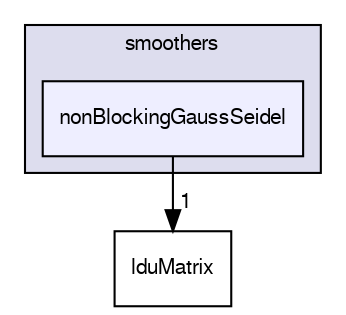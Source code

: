 digraph "src/OpenFOAM/matrices/lduMatrix/smoothers/nonBlockingGaussSeidel" {
  bgcolor=transparent;
  compound=true
  node [ fontsize="10", fontname="FreeSans"];
  edge [ labelfontsize="10", labelfontname="FreeSans"];
  subgraph clusterdir_27bacb8e19b5862d96d869422b2be03b {
    graph [ bgcolor="#ddddee", pencolor="black", label="smoothers" fontname="FreeSans", fontsize="10", URL="dir_27bacb8e19b5862d96d869422b2be03b.html"]
  dir_f361bf36185ffd41c66b4ccde1b1177a [shape=box, label="nonBlockingGaussSeidel", style="filled", fillcolor="#eeeeff", pencolor="black", URL="dir_f361bf36185ffd41c66b4ccde1b1177a.html"];
  }
  dir_1ce70feb2b06c30ebd4091245573b99e [shape=box label="lduMatrix" URL="dir_1ce70feb2b06c30ebd4091245573b99e.html"];
  dir_f361bf36185ffd41c66b4ccde1b1177a->dir_1ce70feb2b06c30ebd4091245573b99e [headlabel="1", labeldistance=1.5 headhref="dir_002006_001985.html"];
}
